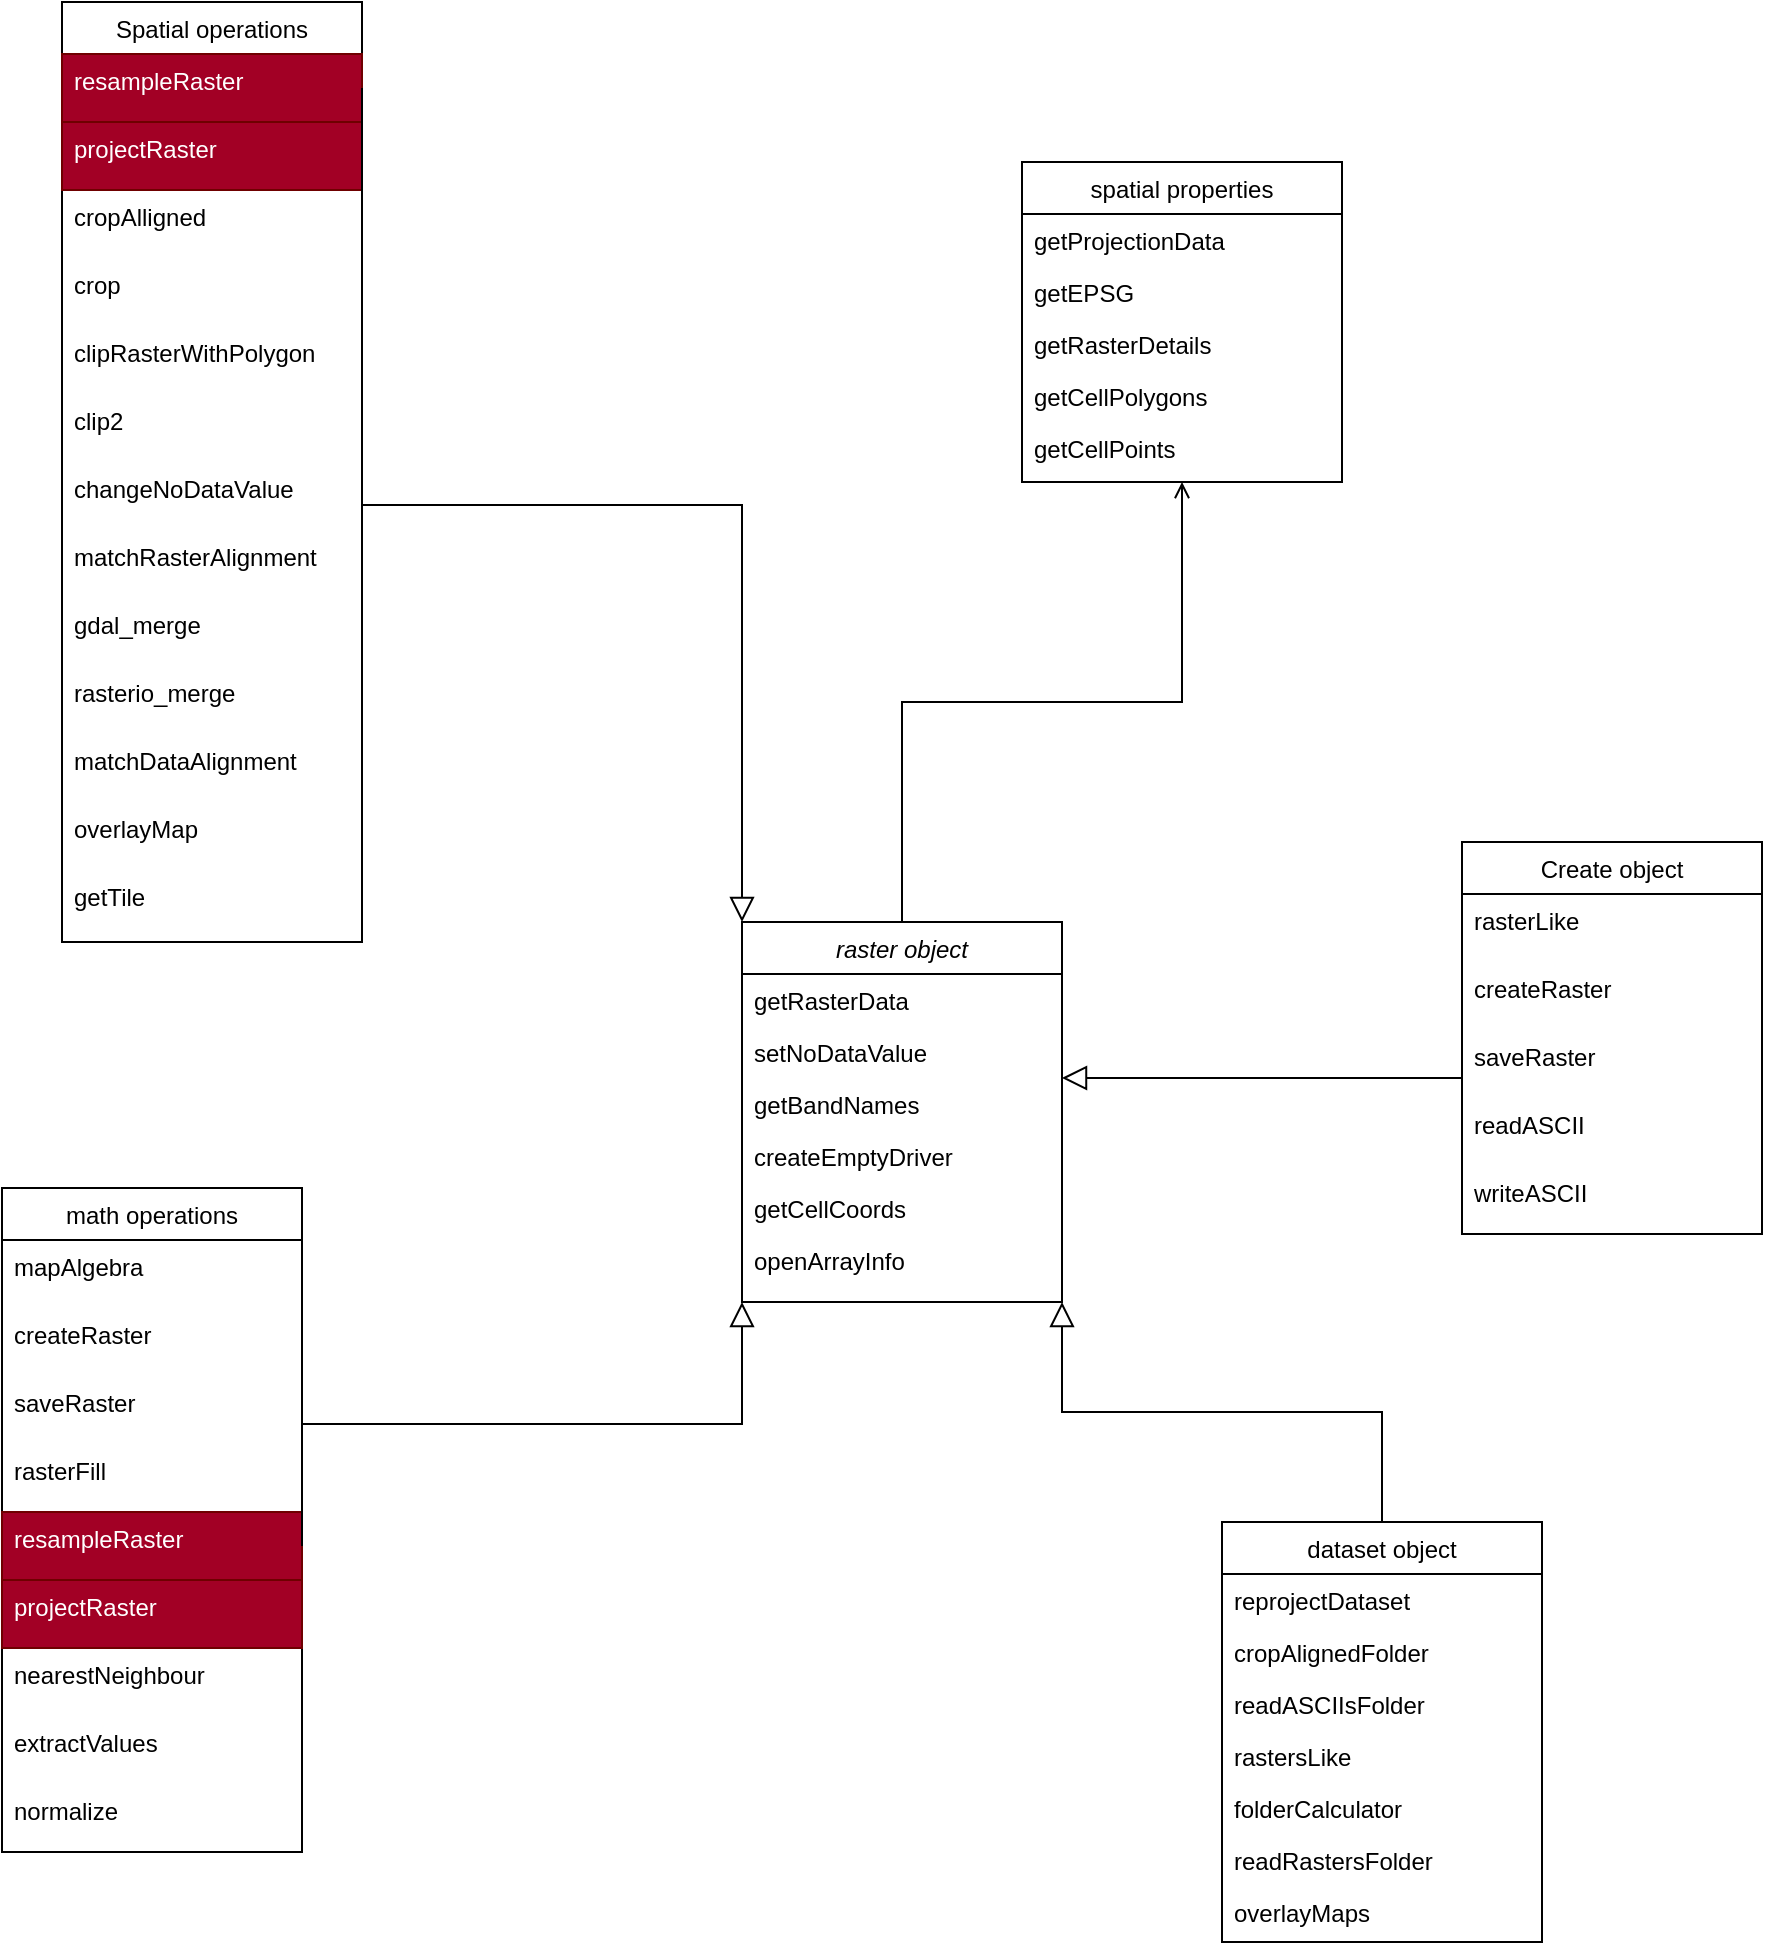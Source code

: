<mxfile version="20.8.16" type="device"><diagram id="C5RBs43oDa-KdzZeNtuy" name="Page-1"><mxGraphModel dx="2514" dy="2211" grid="1" gridSize="10" guides="1" tooltips="1" connect="1" arrows="1" fold="1" page="1" pageScale="1" pageWidth="827" pageHeight="1169" math="0" shadow="0"><root><mxCell id="WIyWlLk6GJQsqaUBKTNV-0"/><mxCell id="WIyWlLk6GJQsqaUBKTNV-1" parent="WIyWlLk6GJQsqaUBKTNV-0"/><mxCell id="zkfFHV4jXpPFQw0GAbJ--0" value="raster object" style="swimlane;fontStyle=2;align=center;verticalAlign=top;childLayout=stackLayout;horizontal=1;startSize=26;horizontalStack=0;resizeParent=1;resizeLast=0;collapsible=1;marginBottom=0;rounded=0;shadow=0;strokeWidth=1;" parent="WIyWlLk6GJQsqaUBKTNV-1" vertex="1"><mxGeometry x="140" y="120" width="160" height="190" as="geometry"><mxRectangle x="230" y="140" width="160" height="26" as="alternateBounds"/></mxGeometry></mxCell><mxCell id="zkfFHV4jXpPFQw0GAbJ--1" value="getRasterData" style="text;align=left;verticalAlign=top;spacingLeft=4;spacingRight=4;overflow=hidden;rotatable=0;points=[[0,0.5],[1,0.5]];portConstraint=eastwest;" parent="zkfFHV4jXpPFQw0GAbJ--0" vertex="1"><mxGeometry y="26" width="160" height="26" as="geometry"/></mxCell><mxCell id="o7iK8XNrkO_dPIbH2RLY-7" value="setNoDataValue" style="text;align=left;verticalAlign=top;spacingLeft=4;spacingRight=4;overflow=hidden;rotatable=0;points=[[0,0.5],[1,0.5]];portConstraint=eastwest;rounded=0;shadow=0;html=0;" vertex="1" parent="zkfFHV4jXpPFQw0GAbJ--0"><mxGeometry y="52" width="160" height="26" as="geometry"/></mxCell><mxCell id="o7iK8XNrkO_dPIbH2RLY-6" value="getBandNames" style="text;align=left;verticalAlign=top;spacingLeft=4;spacingRight=4;overflow=hidden;rotatable=0;points=[[0,0.5],[1,0.5]];portConstraint=eastwest;rounded=0;shadow=0;html=0;" vertex="1" parent="zkfFHV4jXpPFQw0GAbJ--0"><mxGeometry y="78" width="160" height="26" as="geometry"/></mxCell><mxCell id="o7iK8XNrkO_dPIbH2RLY-5" value="createEmptyDriver" style="text;align=left;verticalAlign=top;spacingLeft=4;spacingRight=4;overflow=hidden;rotatable=0;points=[[0,0.5],[1,0.5]];portConstraint=eastwest;rounded=0;shadow=0;html=0;" vertex="1" parent="zkfFHV4jXpPFQw0GAbJ--0"><mxGeometry y="104" width="160" height="26" as="geometry"/></mxCell><mxCell id="o7iK8XNrkO_dPIbH2RLY-4" value="getCellCoords" style="text;align=left;verticalAlign=top;spacingLeft=4;spacingRight=4;overflow=hidden;rotatable=0;points=[[0,0.5],[1,0.5]];portConstraint=eastwest;rounded=0;shadow=0;html=0;" vertex="1" parent="zkfFHV4jXpPFQw0GAbJ--0"><mxGeometry y="130" width="160" height="26" as="geometry"/></mxCell><mxCell id="o7iK8XNrkO_dPIbH2RLY-9" value="openArrayInfo" style="text;align=left;verticalAlign=top;spacingLeft=4;spacingRight=4;overflow=hidden;rotatable=0;points=[[0,0.5],[1,0.5]];portConstraint=eastwest;rounded=0;shadow=0;html=0;" vertex="1" parent="zkfFHV4jXpPFQw0GAbJ--0"><mxGeometry y="156" width="160" height="26" as="geometry"/></mxCell><mxCell id="zkfFHV4jXpPFQw0GAbJ--6" value="dataset object" style="swimlane;fontStyle=0;align=center;verticalAlign=top;childLayout=stackLayout;horizontal=1;startSize=26;horizontalStack=0;resizeParent=1;resizeLast=0;collapsible=1;marginBottom=0;rounded=0;shadow=0;strokeWidth=1;" parent="WIyWlLk6GJQsqaUBKTNV-1" vertex="1"><mxGeometry x="380" y="420" width="160" height="210" as="geometry"><mxRectangle x="130" y="380" width="160" height="26" as="alternateBounds"/></mxGeometry></mxCell><mxCell id="zkfFHV4jXpPFQw0GAbJ--7" value="reprojectDataset" style="text;align=left;verticalAlign=top;spacingLeft=4;spacingRight=4;overflow=hidden;rotatable=0;points=[[0,0.5],[1,0.5]];portConstraint=eastwest;" parent="zkfFHV4jXpPFQw0GAbJ--6" vertex="1"><mxGeometry y="26" width="160" height="26" as="geometry"/></mxCell><mxCell id="zkfFHV4jXpPFQw0GAbJ--8" value="cropAlignedFolder" style="text;align=left;verticalAlign=top;spacingLeft=4;spacingRight=4;overflow=hidden;rotatable=0;points=[[0,0.5],[1,0.5]];portConstraint=eastwest;rounded=0;shadow=0;html=0;" parent="zkfFHV4jXpPFQw0GAbJ--6" vertex="1"><mxGeometry y="52" width="160" height="26" as="geometry"/></mxCell><mxCell id="o7iK8XNrkO_dPIbH2RLY-61" value="readASCIIsFolder" style="text;align=left;verticalAlign=top;spacingLeft=4;spacingRight=4;overflow=hidden;rotatable=0;points=[[0,0.5],[1,0.5]];portConstraint=eastwest;rounded=0;shadow=0;html=0;" vertex="1" parent="zkfFHV4jXpPFQw0GAbJ--6"><mxGeometry y="78" width="160" height="26" as="geometry"/></mxCell><mxCell id="o7iK8XNrkO_dPIbH2RLY-60" value="rastersLike" style="text;align=left;verticalAlign=top;spacingLeft=4;spacingRight=4;overflow=hidden;rotatable=0;points=[[0,0.5],[1,0.5]];portConstraint=eastwest;rounded=0;shadow=0;html=0;" vertex="1" parent="zkfFHV4jXpPFQw0GAbJ--6"><mxGeometry y="104" width="160" height="26" as="geometry"/></mxCell><mxCell id="o7iK8XNrkO_dPIbH2RLY-59" value="folderCalculator" style="text;align=left;verticalAlign=top;spacingLeft=4;spacingRight=4;overflow=hidden;rotatable=0;points=[[0,0.5],[1,0.5]];portConstraint=eastwest;rounded=0;shadow=0;html=0;" vertex="1" parent="zkfFHV4jXpPFQw0GAbJ--6"><mxGeometry y="130" width="160" height="26" as="geometry"/></mxCell><mxCell id="o7iK8XNrkO_dPIbH2RLY-65" value="readRastersFolder" style="text;align=left;verticalAlign=top;spacingLeft=4;spacingRight=4;overflow=hidden;rotatable=0;points=[[0,0.5],[1,0.5]];portConstraint=eastwest;rounded=0;shadow=0;html=0;" vertex="1" parent="zkfFHV4jXpPFQw0GAbJ--6"><mxGeometry y="156" width="160" height="26" as="geometry"/></mxCell><mxCell id="o7iK8XNrkO_dPIbH2RLY-64" value="overlayMaps" style="text;align=left;verticalAlign=top;spacingLeft=4;spacingRight=4;overflow=hidden;rotatable=0;points=[[0,0.5],[1,0.5]];portConstraint=eastwest;rounded=0;shadow=0;html=0;" vertex="1" parent="zkfFHV4jXpPFQw0GAbJ--6"><mxGeometry y="182" width="160" height="26" as="geometry"/></mxCell><mxCell id="zkfFHV4jXpPFQw0GAbJ--12" value="" style="endArrow=block;endSize=10;endFill=0;shadow=0;strokeWidth=1;rounded=0;edgeStyle=elbowEdgeStyle;elbow=vertical;entryX=1;entryY=1;entryDx=0;entryDy=0;" parent="WIyWlLk6GJQsqaUBKTNV-1" source="zkfFHV4jXpPFQw0GAbJ--6" target="zkfFHV4jXpPFQw0GAbJ--0" edge="1"><mxGeometry width="160" relative="1" as="geometry"><mxPoint x="200" y="203" as="sourcePoint"/><mxPoint x="200" y="203" as="targetPoint"/></mxGeometry></mxCell><mxCell id="zkfFHV4jXpPFQw0GAbJ--13" value="Create object" style="swimlane;fontStyle=0;align=center;verticalAlign=top;childLayout=stackLayout;horizontal=1;startSize=26;horizontalStack=0;resizeParent=1;resizeLast=0;collapsible=1;marginBottom=0;rounded=0;shadow=0;strokeWidth=1;" parent="WIyWlLk6GJQsqaUBKTNV-1" vertex="1"><mxGeometry x="500" y="80" width="150" height="196" as="geometry"><mxRectangle x="340" y="380" width="170" height="26" as="alternateBounds"/></mxGeometry></mxCell><mxCell id="zkfFHV4jXpPFQw0GAbJ--14" value="rasterLike" style="text;align=left;verticalAlign=top;spacingLeft=4;spacingRight=4;overflow=hidden;rotatable=0;points=[[0,0.5],[1,0.5]];portConstraint=eastwest;" parent="zkfFHV4jXpPFQw0GAbJ--13" vertex="1"><mxGeometry y="26" width="150" height="34" as="geometry"/></mxCell><mxCell id="o7iK8XNrkO_dPIbH2RLY-20" value="createRaster" style="text;align=left;verticalAlign=top;spacingLeft=4;spacingRight=4;overflow=hidden;rotatable=0;points=[[0,0.5],[1,0.5]];portConstraint=eastwest;" vertex="1" parent="zkfFHV4jXpPFQw0GAbJ--13"><mxGeometry y="60" width="150" height="34" as="geometry"/></mxCell><mxCell id="o7iK8XNrkO_dPIbH2RLY-19" value="saveRaster" style="text;align=left;verticalAlign=top;spacingLeft=4;spacingRight=4;overflow=hidden;rotatable=0;points=[[0,0.5],[1,0.5]];portConstraint=eastwest;" vertex="1" parent="zkfFHV4jXpPFQw0GAbJ--13"><mxGeometry y="94" width="150" height="34" as="geometry"/></mxCell><mxCell id="o7iK8XNrkO_dPIbH2RLY-18" value="readASCII" style="text;align=left;verticalAlign=top;spacingLeft=4;spacingRight=4;overflow=hidden;rotatable=0;points=[[0,0.5],[1,0.5]];portConstraint=eastwest;" vertex="1" parent="zkfFHV4jXpPFQw0GAbJ--13"><mxGeometry y="128" width="150" height="34" as="geometry"/></mxCell><mxCell id="o7iK8XNrkO_dPIbH2RLY-51" value="writeASCII" style="text;align=left;verticalAlign=top;spacingLeft=4;spacingRight=4;overflow=hidden;rotatable=0;points=[[0,0.5],[1,0.5]];portConstraint=eastwest;" vertex="1" parent="zkfFHV4jXpPFQw0GAbJ--13"><mxGeometry y="162" width="150" height="34" as="geometry"/></mxCell><mxCell id="zkfFHV4jXpPFQw0GAbJ--16" value="" style="endArrow=block;endSize=10;endFill=0;shadow=0;strokeWidth=1;rounded=0;edgeStyle=elbowEdgeStyle;elbow=vertical;" parent="WIyWlLk6GJQsqaUBKTNV-1" source="zkfFHV4jXpPFQw0GAbJ--13" target="zkfFHV4jXpPFQw0GAbJ--0" edge="1"><mxGeometry width="160" relative="1" as="geometry"><mxPoint x="210" y="373" as="sourcePoint"/><mxPoint x="310" y="271" as="targetPoint"/></mxGeometry></mxCell><mxCell id="zkfFHV4jXpPFQw0GAbJ--17" value="spatial properties" style="swimlane;fontStyle=0;align=center;verticalAlign=top;childLayout=stackLayout;horizontal=1;startSize=26;horizontalStack=0;resizeParent=1;resizeLast=0;collapsible=1;marginBottom=0;rounded=0;shadow=0;strokeWidth=1;" parent="WIyWlLk6GJQsqaUBKTNV-1" vertex="1"><mxGeometry x="280" y="-260" width="160" height="160" as="geometry"><mxRectangle x="550" y="140" width="160" height="26" as="alternateBounds"/></mxGeometry></mxCell><mxCell id="zkfFHV4jXpPFQw0GAbJ--18" value="getProjectionData" style="text;align=left;verticalAlign=top;spacingLeft=4;spacingRight=4;overflow=hidden;rotatable=0;points=[[0,0.5],[1,0.5]];portConstraint=eastwest;" parent="zkfFHV4jXpPFQw0GAbJ--17" vertex="1"><mxGeometry y="26" width="160" height="26" as="geometry"/></mxCell><mxCell id="zkfFHV4jXpPFQw0GAbJ--19" value="getEPSG" style="text;align=left;verticalAlign=top;spacingLeft=4;spacingRight=4;overflow=hidden;rotatable=0;points=[[0,0.5],[1,0.5]];portConstraint=eastwest;rounded=0;shadow=0;html=0;" parent="zkfFHV4jXpPFQw0GAbJ--17" vertex="1"><mxGeometry y="52" width="160" height="26" as="geometry"/></mxCell><mxCell id="zkfFHV4jXpPFQw0GAbJ--20" value="getRasterDetails" style="text;align=left;verticalAlign=top;spacingLeft=4;spacingRight=4;overflow=hidden;rotatable=0;points=[[0,0.5],[1,0.5]];portConstraint=eastwest;rounded=0;shadow=0;html=0;" parent="zkfFHV4jXpPFQw0GAbJ--17" vertex="1"><mxGeometry y="78" width="160" height="26" as="geometry"/></mxCell><mxCell id="zkfFHV4jXpPFQw0GAbJ--21" value="getCellPolygons" style="text;align=left;verticalAlign=top;spacingLeft=4;spacingRight=4;overflow=hidden;rotatable=0;points=[[0,0.5],[1,0.5]];portConstraint=eastwest;rounded=0;shadow=0;html=0;" parent="zkfFHV4jXpPFQw0GAbJ--17" vertex="1"><mxGeometry y="104" width="160" height="26" as="geometry"/></mxCell><mxCell id="zkfFHV4jXpPFQw0GAbJ--22" value="getCellPoints" style="text;align=left;verticalAlign=top;spacingLeft=4;spacingRight=4;overflow=hidden;rotatable=0;points=[[0,0.5],[1,0.5]];portConstraint=eastwest;rounded=0;shadow=0;html=0;" parent="zkfFHV4jXpPFQw0GAbJ--17" vertex="1"><mxGeometry y="130" width="160" height="26" as="geometry"/></mxCell><mxCell id="zkfFHV4jXpPFQw0GAbJ--26" value="" style="endArrow=open;shadow=0;strokeWidth=1;rounded=0;endFill=1;edgeStyle=elbowEdgeStyle;elbow=vertical;" parent="WIyWlLk6GJQsqaUBKTNV-1" source="zkfFHV4jXpPFQw0GAbJ--0" target="zkfFHV4jXpPFQw0GAbJ--17" edge="1"><mxGeometry x="0.5" y="41" relative="1" as="geometry"><mxPoint x="380" y="192" as="sourcePoint"/><mxPoint x="540" y="192" as="targetPoint"/><mxPoint x="-40" y="32" as="offset"/></mxGeometry></mxCell><mxCell id="o7iK8XNrkO_dPIbH2RLY-22" value="math operations" style="swimlane;fontStyle=0;align=center;verticalAlign=top;childLayout=stackLayout;horizontal=1;startSize=26;horizontalStack=0;resizeParent=1;resizeLast=0;collapsible=1;marginBottom=0;rounded=0;shadow=0;strokeWidth=1;" vertex="1" parent="WIyWlLk6GJQsqaUBKTNV-1"><mxGeometry x="-230" y="253" width="150" height="332" as="geometry"><mxRectangle x="340" y="380" width="170" height="26" as="alternateBounds"/></mxGeometry></mxCell><mxCell id="o7iK8XNrkO_dPIbH2RLY-23" value="mapAlgebra" style="text;align=left;verticalAlign=top;spacingLeft=4;spacingRight=4;overflow=hidden;rotatable=0;points=[[0,0.5],[1,0.5]];portConstraint=eastwest;" vertex="1" parent="o7iK8XNrkO_dPIbH2RLY-22"><mxGeometry y="26" width="150" height="34" as="geometry"/></mxCell><mxCell id="o7iK8XNrkO_dPIbH2RLY-24" value="createRaster" style="text;align=left;verticalAlign=top;spacingLeft=4;spacingRight=4;overflow=hidden;rotatable=0;points=[[0,0.5],[1,0.5]];portConstraint=eastwest;" vertex="1" parent="o7iK8XNrkO_dPIbH2RLY-22"><mxGeometry y="60" width="150" height="34" as="geometry"/></mxCell><mxCell id="o7iK8XNrkO_dPIbH2RLY-25" value="saveRaster" style="text;align=left;verticalAlign=top;spacingLeft=4;spacingRight=4;overflow=hidden;rotatable=0;points=[[0,0.5],[1,0.5]];portConstraint=eastwest;" vertex="1" parent="o7iK8XNrkO_dPIbH2RLY-22"><mxGeometry y="94" width="150" height="34" as="geometry"/></mxCell><mxCell id="o7iK8XNrkO_dPIbH2RLY-26" value="rasterFill" style="text;align=left;verticalAlign=top;spacingLeft=4;spacingRight=4;overflow=hidden;rotatable=0;points=[[0,0.5],[1,0.5]];portConstraint=eastwest;" vertex="1" parent="o7iK8XNrkO_dPIbH2RLY-22"><mxGeometry y="128" width="150" height="34" as="geometry"/></mxCell><mxCell id="o7iK8XNrkO_dPIbH2RLY-32" value="resampleRaster" style="text;align=left;verticalAlign=top;spacingLeft=4;spacingRight=4;overflow=hidden;rotatable=0;points=[[0,0.5],[1,0.5]];portConstraint=eastwest;fillColor=#a20025;fontColor=#ffffff;strokeColor=#6F0000;" vertex="1" parent="o7iK8XNrkO_dPIbH2RLY-22"><mxGeometry y="162" width="150" height="34" as="geometry"/></mxCell><mxCell id="o7iK8XNrkO_dPIbH2RLY-31" value="projectRaster" style="text;align=left;verticalAlign=top;spacingLeft=4;spacingRight=4;overflow=hidden;rotatable=0;points=[[0,0.5],[1,0.5]];portConstraint=eastwest;fillColor=#a20025;strokeColor=#6F0000;fontColor=#ffffff;" vertex="1" parent="o7iK8XNrkO_dPIbH2RLY-22"><mxGeometry y="196" width="150" height="34" as="geometry"/></mxCell><mxCell id="o7iK8XNrkO_dPIbH2RLY-30" value="nearestNeighbour" style="text;align=left;verticalAlign=top;spacingLeft=4;spacingRight=4;overflow=hidden;rotatable=0;points=[[0,0.5],[1,0.5]];portConstraint=eastwest;" vertex="1" parent="o7iK8XNrkO_dPIbH2RLY-22"><mxGeometry y="230" width="150" height="34" as="geometry"/></mxCell><mxCell id="o7iK8XNrkO_dPIbH2RLY-29" value="extractValues" style="text;align=left;verticalAlign=top;spacingLeft=4;spacingRight=4;overflow=hidden;rotatable=0;points=[[0,0.5],[1,0.5]];portConstraint=eastwest;" vertex="1" parent="o7iK8XNrkO_dPIbH2RLY-22"><mxGeometry y="264" width="150" height="34" as="geometry"/></mxCell><mxCell id="o7iK8XNrkO_dPIbH2RLY-72" value="normalize" style="text;align=left;verticalAlign=top;spacingLeft=4;spacingRight=4;overflow=hidden;rotatable=0;points=[[0,0.5],[1,0.5]];portConstraint=eastwest;" vertex="1" parent="o7iK8XNrkO_dPIbH2RLY-22"><mxGeometry y="298" width="150" height="34" as="geometry"/></mxCell><mxCell id="o7iK8XNrkO_dPIbH2RLY-33" value="" style="endArrow=block;endSize=10;endFill=0;shadow=0;strokeWidth=1;rounded=0;edgeStyle=elbowEdgeStyle;elbow=vertical;exitX=1;exitY=0.5;exitDx=0;exitDy=0;entryX=0;entryY=1;entryDx=0;entryDy=0;" edge="1" parent="WIyWlLk6GJQsqaUBKTNV-1" source="o7iK8XNrkO_dPIbH2RLY-32" target="zkfFHV4jXpPFQw0GAbJ--0"><mxGeometry width="160" relative="1" as="geometry"><mxPoint x="30" y="620" as="sourcePoint"/><mxPoint x="220" y="328" as="targetPoint"/><Array as="points"/></mxGeometry></mxCell><mxCell id="o7iK8XNrkO_dPIbH2RLY-34" value="Spatial operations" style="swimlane;fontStyle=0;align=center;verticalAlign=top;childLayout=stackLayout;horizontal=1;startSize=26;horizontalStack=0;resizeParent=1;resizeLast=0;collapsible=1;marginBottom=0;rounded=0;shadow=0;strokeWidth=1;" vertex="1" parent="WIyWlLk6GJQsqaUBKTNV-1"><mxGeometry x="-200" y="-340" width="150" height="470" as="geometry"><mxRectangle x="340" y="380" width="170" height="26" as="alternateBounds"/></mxGeometry></mxCell><mxCell id="o7iK8XNrkO_dPIbH2RLY-39" value="resampleRaster" style="text;align=left;verticalAlign=top;spacingLeft=4;spacingRight=4;overflow=hidden;rotatable=0;points=[[0,0.5],[1,0.5]];portConstraint=eastwest;fillColor=#a20025;strokeColor=#6F0000;fontColor=#ffffff;" vertex="1" parent="o7iK8XNrkO_dPIbH2RLY-34"><mxGeometry y="26" width="150" height="34" as="geometry"/></mxCell><mxCell id="o7iK8XNrkO_dPIbH2RLY-40" value="projectRaster" style="text;align=left;verticalAlign=top;spacingLeft=4;spacingRight=4;overflow=hidden;rotatable=0;points=[[0,0.5],[1,0.5]];portConstraint=eastwest;fillColor=#a20025;strokeColor=#6F0000;fontColor=#ffffff;" vertex="1" parent="o7iK8XNrkO_dPIbH2RLY-34"><mxGeometry y="60" width="150" height="34" as="geometry"/></mxCell><mxCell id="o7iK8XNrkO_dPIbH2RLY-41" value="cropAlligned" style="text;align=left;verticalAlign=top;spacingLeft=4;spacingRight=4;overflow=hidden;rotatable=0;points=[[0,0.5],[1,0.5]];portConstraint=eastwest;" vertex="1" parent="o7iK8XNrkO_dPIbH2RLY-34"><mxGeometry y="94" width="150" height="34" as="geometry"/></mxCell><mxCell id="o7iK8XNrkO_dPIbH2RLY-42" value="crop" style="text;align=left;verticalAlign=top;spacingLeft=4;spacingRight=4;overflow=hidden;rotatable=0;points=[[0,0.5],[1,0.5]];portConstraint=eastwest;" vertex="1" parent="o7iK8XNrkO_dPIbH2RLY-34"><mxGeometry y="128" width="150" height="34" as="geometry"/></mxCell><mxCell id="o7iK8XNrkO_dPIbH2RLY-47" value="clipRasterWithPolygon" style="text;align=left;verticalAlign=top;spacingLeft=4;spacingRight=4;overflow=hidden;rotatable=0;points=[[0,0.5],[1,0.5]];portConstraint=eastwest;" vertex="1" parent="o7iK8XNrkO_dPIbH2RLY-34"><mxGeometry y="162" width="150" height="34" as="geometry"/></mxCell><mxCell id="o7iK8XNrkO_dPIbH2RLY-46" value="clip2" style="text;align=left;verticalAlign=top;spacingLeft=4;spacingRight=4;overflow=hidden;rotatable=0;points=[[0,0.5],[1,0.5]];portConstraint=eastwest;" vertex="1" parent="o7iK8XNrkO_dPIbH2RLY-34"><mxGeometry y="196" width="150" height="34" as="geometry"/></mxCell><mxCell id="o7iK8XNrkO_dPIbH2RLY-45" value="changeNoDataValue" style="text;align=left;verticalAlign=top;spacingLeft=4;spacingRight=4;overflow=hidden;rotatable=0;points=[[0,0.5],[1,0.5]];portConstraint=eastwest;" vertex="1" parent="o7iK8XNrkO_dPIbH2RLY-34"><mxGeometry y="230" width="150" height="34" as="geometry"/></mxCell><mxCell id="o7iK8XNrkO_dPIbH2RLY-48" value="matchRasterAlignment" style="text;align=left;verticalAlign=top;spacingLeft=4;spacingRight=4;overflow=hidden;rotatable=0;points=[[0,0.5],[1,0.5]];portConstraint=eastwest;" vertex="1" parent="o7iK8XNrkO_dPIbH2RLY-34"><mxGeometry y="264" width="150" height="34" as="geometry"/></mxCell><mxCell id="o7iK8XNrkO_dPIbH2RLY-57" value="gdal_merge" style="text;align=left;verticalAlign=top;spacingLeft=4;spacingRight=4;overflow=hidden;rotatable=0;points=[[0,0.5],[1,0.5]];portConstraint=eastwest;" vertex="1" parent="o7iK8XNrkO_dPIbH2RLY-34"><mxGeometry y="298" width="150" height="34" as="geometry"/></mxCell><mxCell id="o7iK8XNrkO_dPIbH2RLY-56" value="rasterio_merge" style="text;align=left;verticalAlign=top;spacingLeft=4;spacingRight=4;overflow=hidden;rotatable=0;points=[[0,0.5],[1,0.5]];portConstraint=eastwest;" vertex="1" parent="o7iK8XNrkO_dPIbH2RLY-34"><mxGeometry y="332" width="150" height="34" as="geometry"/></mxCell><mxCell id="o7iK8XNrkO_dPIbH2RLY-55" value="matchDataAlignment" style="text;align=left;verticalAlign=top;spacingLeft=4;spacingRight=4;overflow=hidden;rotatable=0;points=[[0,0.5],[1,0.5]];portConstraint=eastwest;" vertex="1" parent="o7iK8XNrkO_dPIbH2RLY-34"><mxGeometry y="366" width="150" height="34" as="geometry"/></mxCell><mxCell id="o7iK8XNrkO_dPIbH2RLY-70" value="overlayMap" style="text;align=left;verticalAlign=top;spacingLeft=4;spacingRight=4;overflow=hidden;rotatable=0;points=[[0,0.5],[1,0.5]];portConstraint=eastwest;" vertex="1" parent="o7iK8XNrkO_dPIbH2RLY-34"><mxGeometry y="400" width="150" height="34" as="geometry"/></mxCell><mxCell id="o7iK8XNrkO_dPIbH2RLY-69" value="getTile" style="text;align=left;verticalAlign=top;spacingLeft=4;spacingRight=4;overflow=hidden;rotatable=0;points=[[0,0.5],[1,0.5]];portConstraint=eastwest;" vertex="1" parent="o7iK8XNrkO_dPIbH2RLY-34"><mxGeometry y="434" width="150" height="34" as="geometry"/></mxCell><mxCell id="o7iK8XNrkO_dPIbH2RLY-44" value="" style="endArrow=block;endSize=10;endFill=0;shadow=0;strokeWidth=1;rounded=0;edgeStyle=elbowEdgeStyle;elbow=vertical;exitX=1;exitY=0.5;exitDx=0;exitDy=0;entryX=0;entryY=0;entryDx=0;entryDy=0;" edge="1" parent="WIyWlLk6GJQsqaUBKTNV-1" source="o7iK8XNrkO_dPIbH2RLY-39" target="zkfFHV4jXpPFQw0GAbJ--0"><mxGeometry width="160" relative="1" as="geometry"><mxPoint x="120" y="234" as="sourcePoint"/><mxPoint x="310" y="-7" as="targetPoint"/></mxGeometry></mxCell></root></mxGraphModel></diagram></mxfile>
